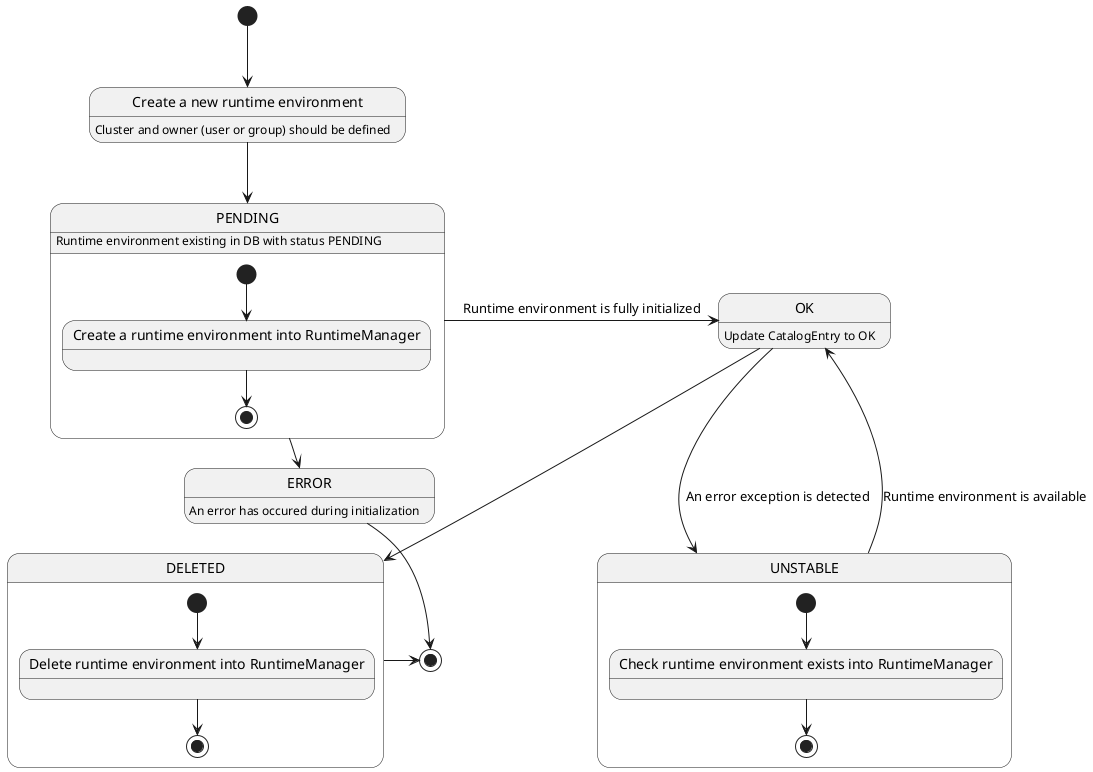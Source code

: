 @startuml
state "Create a new runtime environment" as createRuntimeEnv : Cluster and owner (user or group) should be defined
[*] --> createRuntimeEnv
createRuntimeEnv --> PENDING
PENDING : Runtime environment existing in DB with status PENDING
ERROR : An error has occured during initialization
state PENDING {
    state "Create a runtime environment into RuntimeManager" as createRE
    [*] --> createRE
    createRE --> [*]
}
ERROR -> [*]
PENDING -> OK : Runtime environment is fully initialized
PENDING -> ERROR
OK : Update CatalogEntry to OK
OK --> UNSTABLE : An error exception is detected
state UNSTABLE {
    state "Check runtime environment exists into RuntimeManager" as checkRE
    [*] --> checkRE
    checkRE --> [*]
}
UNSTABLE -> OK : Runtime environment is available
OK --> DELETED
state DELETED {
    state "Delete runtime environment into RuntimeManager" as deleteRE
    [*] --> deleteRE
    deleteRE --> [*]
}
DELETED -> [*]

@enduml
